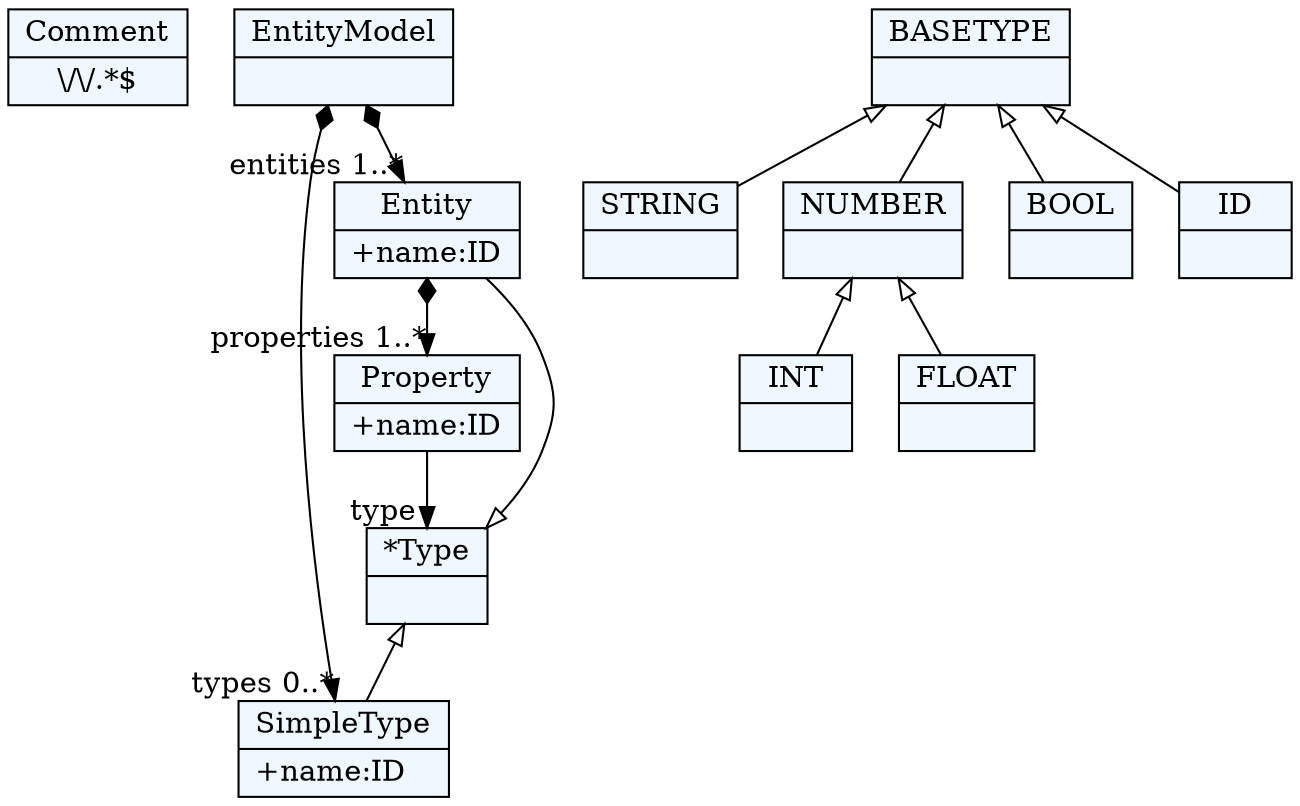 
    digraph xtext {
    fontname = "Bitstream Vera Sans"
    fontsize = 8
    node[
        shape=record,
        style=filled,
        fillcolor=aliceblue
    ]
    nodesep = 0.3
    edge[dir=black,arrowtail=empty]


17422384[ label="{Comment|\\/\\/.*$}"]

17385088 -> 17417360[arrowtail=diamond, dir=both, headlabel="types 0..*"]
17385088 -> 17395328[arrowtail=diamond, dir=both, headlabel="entities 1..*"]
17385088[ label="{EntityModel|}"]

17417360[ label="{SimpleType|+name:ID\l}"]

17395328 -> 17405920[arrowtail=diamond, dir=both, headlabel="properties 1..*"]
17395328[ label="{Entity|+name:ID\l}"]

17405920 -> 17413904[headlabel="type "]
17405920[ label="{Property|+name:ID\l}"]

17413904[ label="{*Type|}"]
17413904 -> 17417360 [dir=back]
17413904 -> 17395328 [dir=back]

17230080[ label="{STRING|}"]

17244224[ label="{BASETYPE|}"]
17244224 -> 17240768 [dir=back]
17244224 -> 17232752 [dir=back]
17244224 -> 17227408 [dir=back]
17244224 -> 17230080 [dir=back]

17235424[ label="{INT|}"]

17238096[ label="{FLOAT|}"]

17240768[ label="{NUMBER|}"]
17240768 -> 17238096 [dir=back]
17240768 -> 17235424 [dir=back]

17232752[ label="{BOOL|}"]

17227408[ label="{ID|}"]


}
